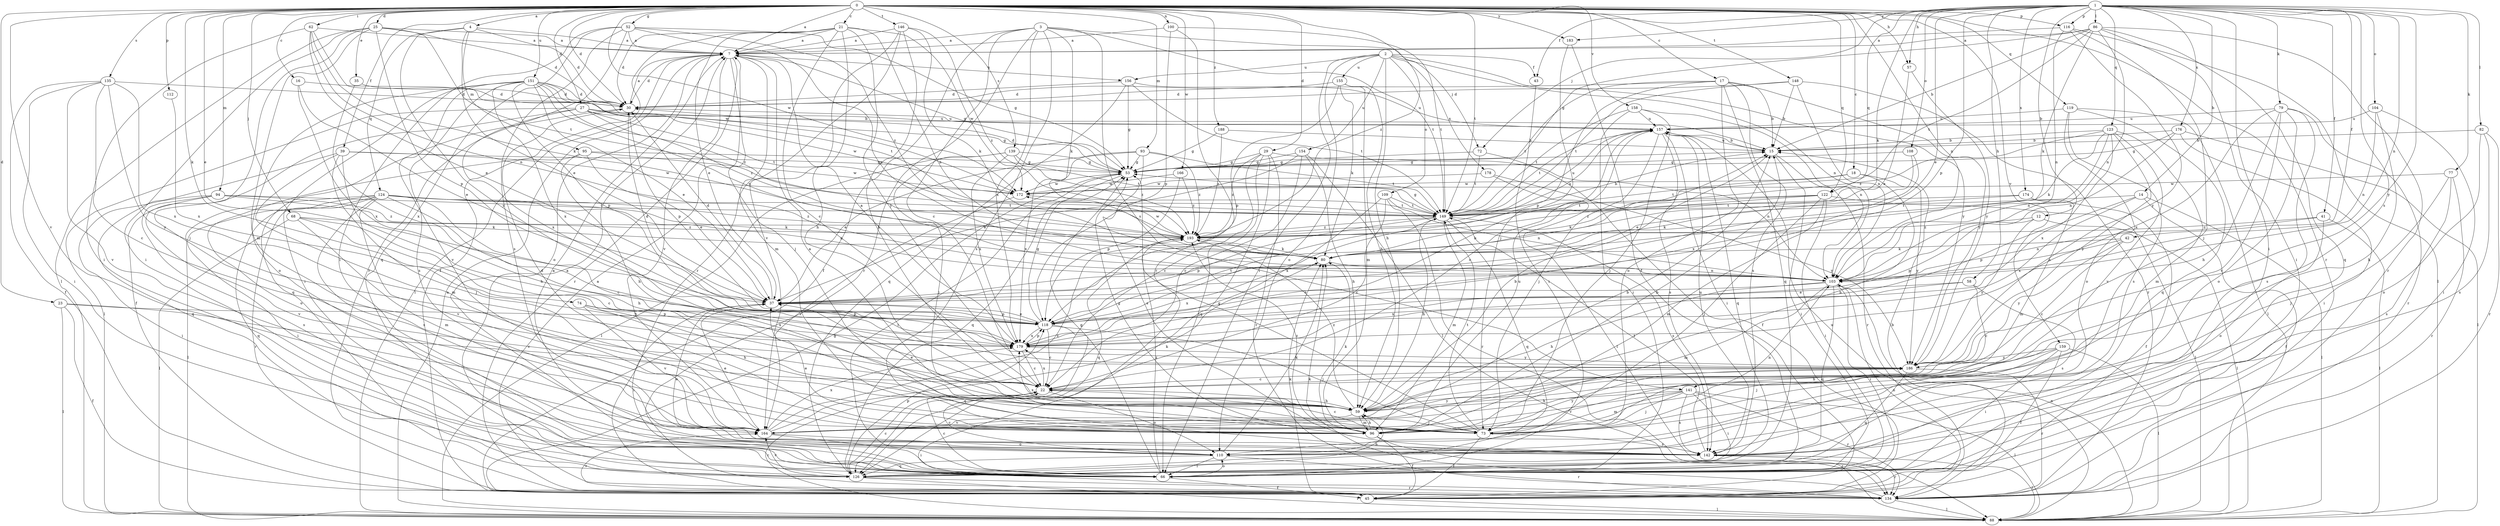 strict digraph  {
0;
1;
2;
3;
4;
7;
12;
14;
15;
16;
17;
18;
21;
22;
23;
25;
27;
29;
30;
35;
37;
39;
41;
42;
43;
45;
52;
53;
57;
58;
59;
62;
66;
68;
72;
73;
74;
77;
79;
80;
82;
86;
88;
93;
94;
95;
96;
100;
103;
104;
108;
109;
110;
112;
116;
118;
119;
122;
123;
124;
126;
134;
135;
139;
141;
142;
146;
148;
149;
151;
154;
155;
156;
157;
158;
159;
164;
166;
172;
174;
176;
178;
179;
183;
186;
188;
193;
0 -> 4  [label=a];
0 -> 7  [label=a];
0 -> 16  [label=c];
0 -> 17  [label=c];
0 -> 18  [label=c];
0 -> 21  [label=c];
0 -> 23  [label=d];
0 -> 25  [label=d];
0 -> 27  [label=d];
0 -> 29  [label=d];
0 -> 30  [label=d];
0 -> 35  [label=e];
0 -> 37  [label=e];
0 -> 39  [label=f];
0 -> 52  [label=g];
0 -> 57  [label=h];
0 -> 62  [label=i];
0 -> 68  [label=j];
0 -> 74  [label=k];
0 -> 93  [label=m];
0 -> 94  [label=m];
0 -> 100  [label=n];
0 -> 103  [label=n];
0 -> 112  [label=p];
0 -> 116  [label=p];
0 -> 119  [label=q];
0 -> 122  [label=q];
0 -> 134  [label=r];
0 -> 135  [label=s];
0 -> 139  [label=s];
0 -> 146  [label=t];
0 -> 148  [label=t];
0 -> 149  [label=t];
0 -> 151  [label=u];
0 -> 158  [label=v];
0 -> 159  [label=v];
0 -> 164  [label=v];
0 -> 166  [label=w];
0 -> 172  [label=w];
0 -> 183  [label=y];
0 -> 188  [label=z];
0 -> 193  [label=z];
1 -> 12  [label=b];
1 -> 14  [label=b];
1 -> 37  [label=e];
1 -> 41  [label=f];
1 -> 42  [label=f];
1 -> 43  [label=f];
1 -> 57  [label=h];
1 -> 58  [label=h];
1 -> 66  [label=i];
1 -> 72  [label=j];
1 -> 77  [label=k];
1 -> 79  [label=k];
1 -> 80  [label=k];
1 -> 82  [label=l];
1 -> 86  [label=l];
1 -> 103  [label=n];
1 -> 104  [label=o];
1 -> 108  [label=o];
1 -> 116  [label=p];
1 -> 118  [label=p];
1 -> 122  [label=q];
1 -> 123  [label=q];
1 -> 141  [label=s];
1 -> 174  [label=x];
1 -> 176  [label=x];
1 -> 183  [label=y];
1 -> 186  [label=y];
2 -> 43  [label=f];
2 -> 59  [label=h];
2 -> 66  [label=i];
2 -> 103  [label=n];
2 -> 109  [label=o];
2 -> 110  [label=o];
2 -> 154  [label=u];
2 -> 155  [label=u];
2 -> 156  [label=u];
2 -> 178  [label=x];
2 -> 186  [label=y];
3 -> 7  [label=a];
3 -> 22  [label=c];
3 -> 45  [label=f];
3 -> 72  [label=j];
3 -> 80  [label=k];
3 -> 134  [label=r];
3 -> 141  [label=s];
3 -> 142  [label=s];
3 -> 149  [label=t];
3 -> 179  [label=x];
4 -> 7  [label=a];
4 -> 30  [label=d];
4 -> 37  [label=e];
4 -> 95  [label=m];
4 -> 124  [label=q];
4 -> 186  [label=y];
7 -> 30  [label=d];
7 -> 53  [label=g];
7 -> 73  [label=j];
7 -> 88  [label=l];
7 -> 96  [label=m];
7 -> 110  [label=o];
7 -> 134  [label=r];
7 -> 156  [label=u];
7 -> 164  [label=v];
12 -> 88  [label=l];
12 -> 118  [label=p];
12 -> 186  [label=y];
12 -> 193  [label=z];
14 -> 45  [label=f];
14 -> 88  [label=l];
14 -> 118  [label=p];
14 -> 149  [label=t];
14 -> 179  [label=x];
15 -> 53  [label=g];
15 -> 66  [label=i];
15 -> 134  [label=r];
15 -> 157  [label=u];
16 -> 30  [label=d];
16 -> 37  [label=e];
16 -> 179  [label=x];
17 -> 15  [label=b];
17 -> 30  [label=d];
17 -> 110  [label=o];
17 -> 118  [label=p];
17 -> 126  [label=q];
17 -> 142  [label=s];
17 -> 149  [label=t];
17 -> 186  [label=y];
18 -> 59  [label=h];
18 -> 149  [label=t];
18 -> 172  [label=w];
18 -> 186  [label=y];
21 -> 7  [label=a];
21 -> 22  [label=c];
21 -> 30  [label=d];
21 -> 37  [label=e];
21 -> 45  [label=f];
21 -> 59  [label=h];
21 -> 103  [label=n];
21 -> 172  [label=w];
21 -> 186  [label=y];
22 -> 59  [label=h];
22 -> 110  [label=o];
22 -> 179  [label=x];
23 -> 22  [label=c];
23 -> 45  [label=f];
23 -> 88  [label=l];
23 -> 118  [label=p];
25 -> 7  [label=a];
25 -> 30  [label=d];
25 -> 66  [label=i];
25 -> 73  [label=j];
25 -> 88  [label=l];
25 -> 96  [label=m];
25 -> 118  [label=p];
25 -> 149  [label=t];
27 -> 45  [label=f];
27 -> 53  [label=g];
27 -> 88  [label=l];
27 -> 149  [label=t];
27 -> 157  [label=u];
27 -> 172  [label=w];
27 -> 179  [label=x];
27 -> 193  [label=z];
29 -> 22  [label=c];
29 -> 53  [label=g];
29 -> 66  [label=i];
29 -> 103  [label=n];
29 -> 126  [label=q];
29 -> 134  [label=r];
29 -> 193  [label=z];
30 -> 7  [label=a];
30 -> 118  [label=p];
30 -> 126  [label=q];
30 -> 157  [label=u];
35 -> 30  [label=d];
35 -> 179  [label=x];
37 -> 30  [label=d];
37 -> 66  [label=i];
37 -> 118  [label=p];
39 -> 53  [label=g];
39 -> 59  [label=h];
39 -> 73  [label=j];
39 -> 96  [label=m];
39 -> 126  [label=q];
39 -> 172  [label=w];
41 -> 88  [label=l];
41 -> 103  [label=n];
41 -> 110  [label=o];
41 -> 193  [label=z];
42 -> 22  [label=c];
42 -> 80  [label=k];
42 -> 103  [label=n];
42 -> 186  [label=y];
43 -> 66  [label=i];
45 -> 53  [label=g];
45 -> 80  [label=k];
45 -> 88  [label=l];
45 -> 103  [label=n];
45 -> 164  [label=v];
52 -> 7  [label=a];
52 -> 53  [label=g];
52 -> 66  [label=i];
52 -> 103  [label=n];
52 -> 126  [label=q];
52 -> 134  [label=r];
52 -> 142  [label=s];
52 -> 193  [label=z];
53 -> 30  [label=d];
53 -> 66  [label=i];
53 -> 126  [label=q];
53 -> 172  [label=w];
57 -> 37  [label=e];
57 -> 186  [label=y];
58 -> 22  [label=c];
58 -> 37  [label=e];
58 -> 142  [label=s];
58 -> 179  [label=x];
59 -> 15  [label=b];
59 -> 37  [label=e];
59 -> 73  [label=j];
59 -> 96  [label=m];
59 -> 164  [label=v];
59 -> 193  [label=z];
62 -> 7  [label=a];
62 -> 37  [label=e];
62 -> 66  [label=i];
62 -> 80  [label=k];
62 -> 103  [label=n];
62 -> 172  [label=w];
66 -> 7  [label=a];
66 -> 22  [label=c];
66 -> 45  [label=f];
66 -> 53  [label=g];
66 -> 110  [label=o];
66 -> 193  [label=z];
68 -> 22  [label=c];
68 -> 59  [label=h];
68 -> 88  [label=l];
68 -> 96  [label=m];
68 -> 193  [label=z];
72 -> 45  [label=f];
72 -> 53  [label=g];
72 -> 149  [label=t];
73 -> 7  [label=a];
73 -> 22  [label=c];
73 -> 45  [label=f];
73 -> 53  [label=g];
73 -> 103  [label=n];
73 -> 142  [label=s];
73 -> 149  [label=t];
73 -> 179  [label=x];
74 -> 59  [label=h];
74 -> 118  [label=p];
74 -> 164  [label=v];
74 -> 179  [label=x];
77 -> 73  [label=j];
77 -> 134  [label=r];
77 -> 142  [label=s];
77 -> 172  [label=w];
79 -> 59  [label=h];
79 -> 110  [label=o];
79 -> 134  [label=r];
79 -> 142  [label=s];
79 -> 157  [label=u];
79 -> 164  [label=v];
79 -> 179  [label=x];
80 -> 103  [label=n];
80 -> 179  [label=x];
82 -> 15  [label=b];
82 -> 110  [label=o];
82 -> 134  [label=r];
82 -> 142  [label=s];
86 -> 7  [label=a];
86 -> 15  [label=b];
86 -> 53  [label=g];
86 -> 66  [label=i];
86 -> 80  [label=k];
86 -> 103  [label=n];
86 -> 126  [label=q];
86 -> 134  [label=r];
86 -> 149  [label=t];
88 -> 7  [label=a];
88 -> 22  [label=c];
88 -> 103  [label=n];
88 -> 157  [label=u];
93 -> 37  [label=e];
93 -> 53  [label=g];
93 -> 142  [label=s];
93 -> 149  [label=t];
93 -> 179  [label=x];
93 -> 193  [label=z];
94 -> 66  [label=i];
94 -> 80  [label=k];
94 -> 142  [label=s];
94 -> 149  [label=t];
94 -> 164  [label=v];
94 -> 193  [label=z];
95 -> 37  [label=e];
95 -> 53  [label=g];
95 -> 59  [label=h];
95 -> 110  [label=o];
95 -> 172  [label=w];
96 -> 15  [label=b];
96 -> 30  [label=d];
96 -> 37  [label=e];
96 -> 45  [label=f];
96 -> 53  [label=g];
96 -> 59  [label=h];
96 -> 80  [label=k];
96 -> 134  [label=r];
96 -> 157  [label=u];
96 -> 186  [label=y];
96 -> 193  [label=z];
100 -> 7  [label=a];
100 -> 118  [label=p];
100 -> 134  [label=r];
100 -> 149  [label=t];
103 -> 37  [label=e];
103 -> 59  [label=h];
103 -> 66  [label=i];
103 -> 96  [label=m];
103 -> 126  [label=q];
104 -> 59  [label=h];
104 -> 66  [label=i];
104 -> 103  [label=n];
104 -> 157  [label=u];
108 -> 37  [label=e];
108 -> 53  [label=g];
108 -> 179  [label=x];
109 -> 22  [label=c];
109 -> 103  [label=n];
109 -> 134  [label=r];
109 -> 149  [label=t];
109 -> 179  [label=x];
110 -> 22  [label=c];
110 -> 66  [label=i];
110 -> 80  [label=k];
110 -> 126  [label=q];
110 -> 134  [label=r];
112 -> 179  [label=x];
116 -> 7  [label=a];
116 -> 73  [label=j];
116 -> 88  [label=l];
116 -> 103  [label=n];
116 -> 186  [label=y];
118 -> 15  [label=b];
118 -> 22  [label=c];
118 -> 30  [label=d];
118 -> 37  [label=e];
118 -> 53  [label=g];
118 -> 73  [label=j];
118 -> 126  [label=q];
118 -> 149  [label=t];
118 -> 179  [label=x];
119 -> 88  [label=l];
119 -> 110  [label=o];
119 -> 126  [label=q];
119 -> 142  [label=s];
119 -> 157  [label=u];
122 -> 66  [label=i];
122 -> 73  [label=j];
122 -> 80  [label=k];
122 -> 88  [label=l];
122 -> 96  [label=m];
122 -> 149  [label=t];
122 -> 193  [label=z];
123 -> 15  [label=b];
123 -> 80  [label=k];
123 -> 96  [label=m];
123 -> 103  [label=n];
123 -> 164  [label=v];
123 -> 179  [label=x];
123 -> 186  [label=y];
123 -> 193  [label=z];
124 -> 22  [label=c];
124 -> 59  [label=h];
124 -> 66  [label=i];
124 -> 80  [label=k];
124 -> 88  [label=l];
124 -> 103  [label=n];
124 -> 126  [label=q];
124 -> 134  [label=r];
124 -> 142  [label=s];
124 -> 149  [label=t];
124 -> 164  [label=v];
124 -> 193  [label=z];
126 -> 7  [label=a];
126 -> 22  [label=c];
126 -> 59  [label=h];
126 -> 88  [label=l];
126 -> 118  [label=p];
126 -> 134  [label=r];
126 -> 164  [label=v];
134 -> 7  [label=a];
134 -> 15  [label=b];
134 -> 80  [label=k];
134 -> 88  [label=l];
135 -> 22  [label=c];
135 -> 30  [label=d];
135 -> 45  [label=f];
135 -> 66  [label=i];
135 -> 164  [label=v];
135 -> 179  [label=x];
135 -> 186  [label=y];
139 -> 53  [label=g];
139 -> 73  [label=j];
139 -> 88  [label=l];
139 -> 149  [label=t];
139 -> 179  [label=x];
139 -> 193  [label=z];
141 -> 59  [label=h];
141 -> 66  [label=i];
141 -> 73  [label=j];
141 -> 88  [label=l];
141 -> 96  [label=m];
141 -> 134  [label=r];
141 -> 142  [label=s];
141 -> 164  [label=v];
142 -> 37  [label=e];
142 -> 88  [label=l];
142 -> 134  [label=r];
142 -> 149  [label=t];
142 -> 157  [label=u];
146 -> 7  [label=a];
146 -> 59  [label=h];
146 -> 80  [label=k];
146 -> 134  [label=r];
146 -> 164  [label=v];
146 -> 193  [label=z];
148 -> 15  [label=b];
148 -> 30  [label=d];
148 -> 103  [label=n];
148 -> 134  [label=r];
148 -> 149  [label=t];
149 -> 15  [label=b];
149 -> 53  [label=g];
149 -> 59  [label=h];
149 -> 96  [label=m];
149 -> 118  [label=p];
149 -> 126  [label=q];
149 -> 142  [label=s];
149 -> 157  [label=u];
149 -> 193  [label=z];
151 -> 15  [label=b];
151 -> 30  [label=d];
151 -> 37  [label=e];
151 -> 66  [label=i];
151 -> 103  [label=n];
151 -> 110  [label=o];
151 -> 118  [label=p];
151 -> 142  [label=s];
151 -> 149  [label=t];
151 -> 164  [label=v];
151 -> 179  [label=x];
151 -> 193  [label=z];
154 -> 22  [label=c];
154 -> 37  [label=e];
154 -> 53  [label=g];
154 -> 59  [label=h];
154 -> 88  [label=l];
155 -> 30  [label=d];
155 -> 59  [label=h];
155 -> 80  [label=k];
155 -> 96  [label=m];
155 -> 118  [label=p];
156 -> 30  [label=d];
156 -> 53  [label=g];
156 -> 126  [label=q];
156 -> 149  [label=t];
156 -> 157  [label=u];
157 -> 15  [label=b];
157 -> 22  [label=c];
157 -> 66  [label=i];
157 -> 73  [label=j];
157 -> 126  [label=q];
157 -> 142  [label=s];
157 -> 149  [label=t];
158 -> 66  [label=i];
158 -> 73  [label=j];
158 -> 103  [label=n];
158 -> 149  [label=t];
158 -> 157  [label=u];
159 -> 45  [label=f];
159 -> 59  [label=h];
159 -> 66  [label=i];
159 -> 73  [label=j];
159 -> 88  [label=l];
159 -> 186  [label=y];
164 -> 15  [label=b];
164 -> 37  [label=e];
164 -> 66  [label=i];
164 -> 80  [label=k];
164 -> 110  [label=o];
164 -> 179  [label=x];
164 -> 186  [label=y];
164 -> 193  [label=z];
166 -> 118  [label=p];
166 -> 172  [label=w];
166 -> 193  [label=z];
172 -> 149  [label=t];
172 -> 164  [label=v];
174 -> 45  [label=f];
174 -> 80  [label=k];
174 -> 96  [label=m];
174 -> 149  [label=t];
176 -> 15  [label=b];
176 -> 53  [label=g];
176 -> 66  [label=i];
176 -> 88  [label=l];
176 -> 103  [label=n];
178 -> 88  [label=l];
178 -> 172  [label=w];
178 -> 186  [label=y];
179 -> 7  [label=a];
179 -> 22  [label=c];
179 -> 118  [label=p];
179 -> 186  [label=y];
183 -> 45  [label=f];
183 -> 73  [label=j];
186 -> 22  [label=c];
186 -> 126  [label=q];
186 -> 134  [label=r];
188 -> 15  [label=b];
188 -> 53  [label=g];
188 -> 193  [label=z];
193 -> 80  [label=k];
193 -> 126  [label=q];
193 -> 157  [label=u];
193 -> 172  [label=w];
}
